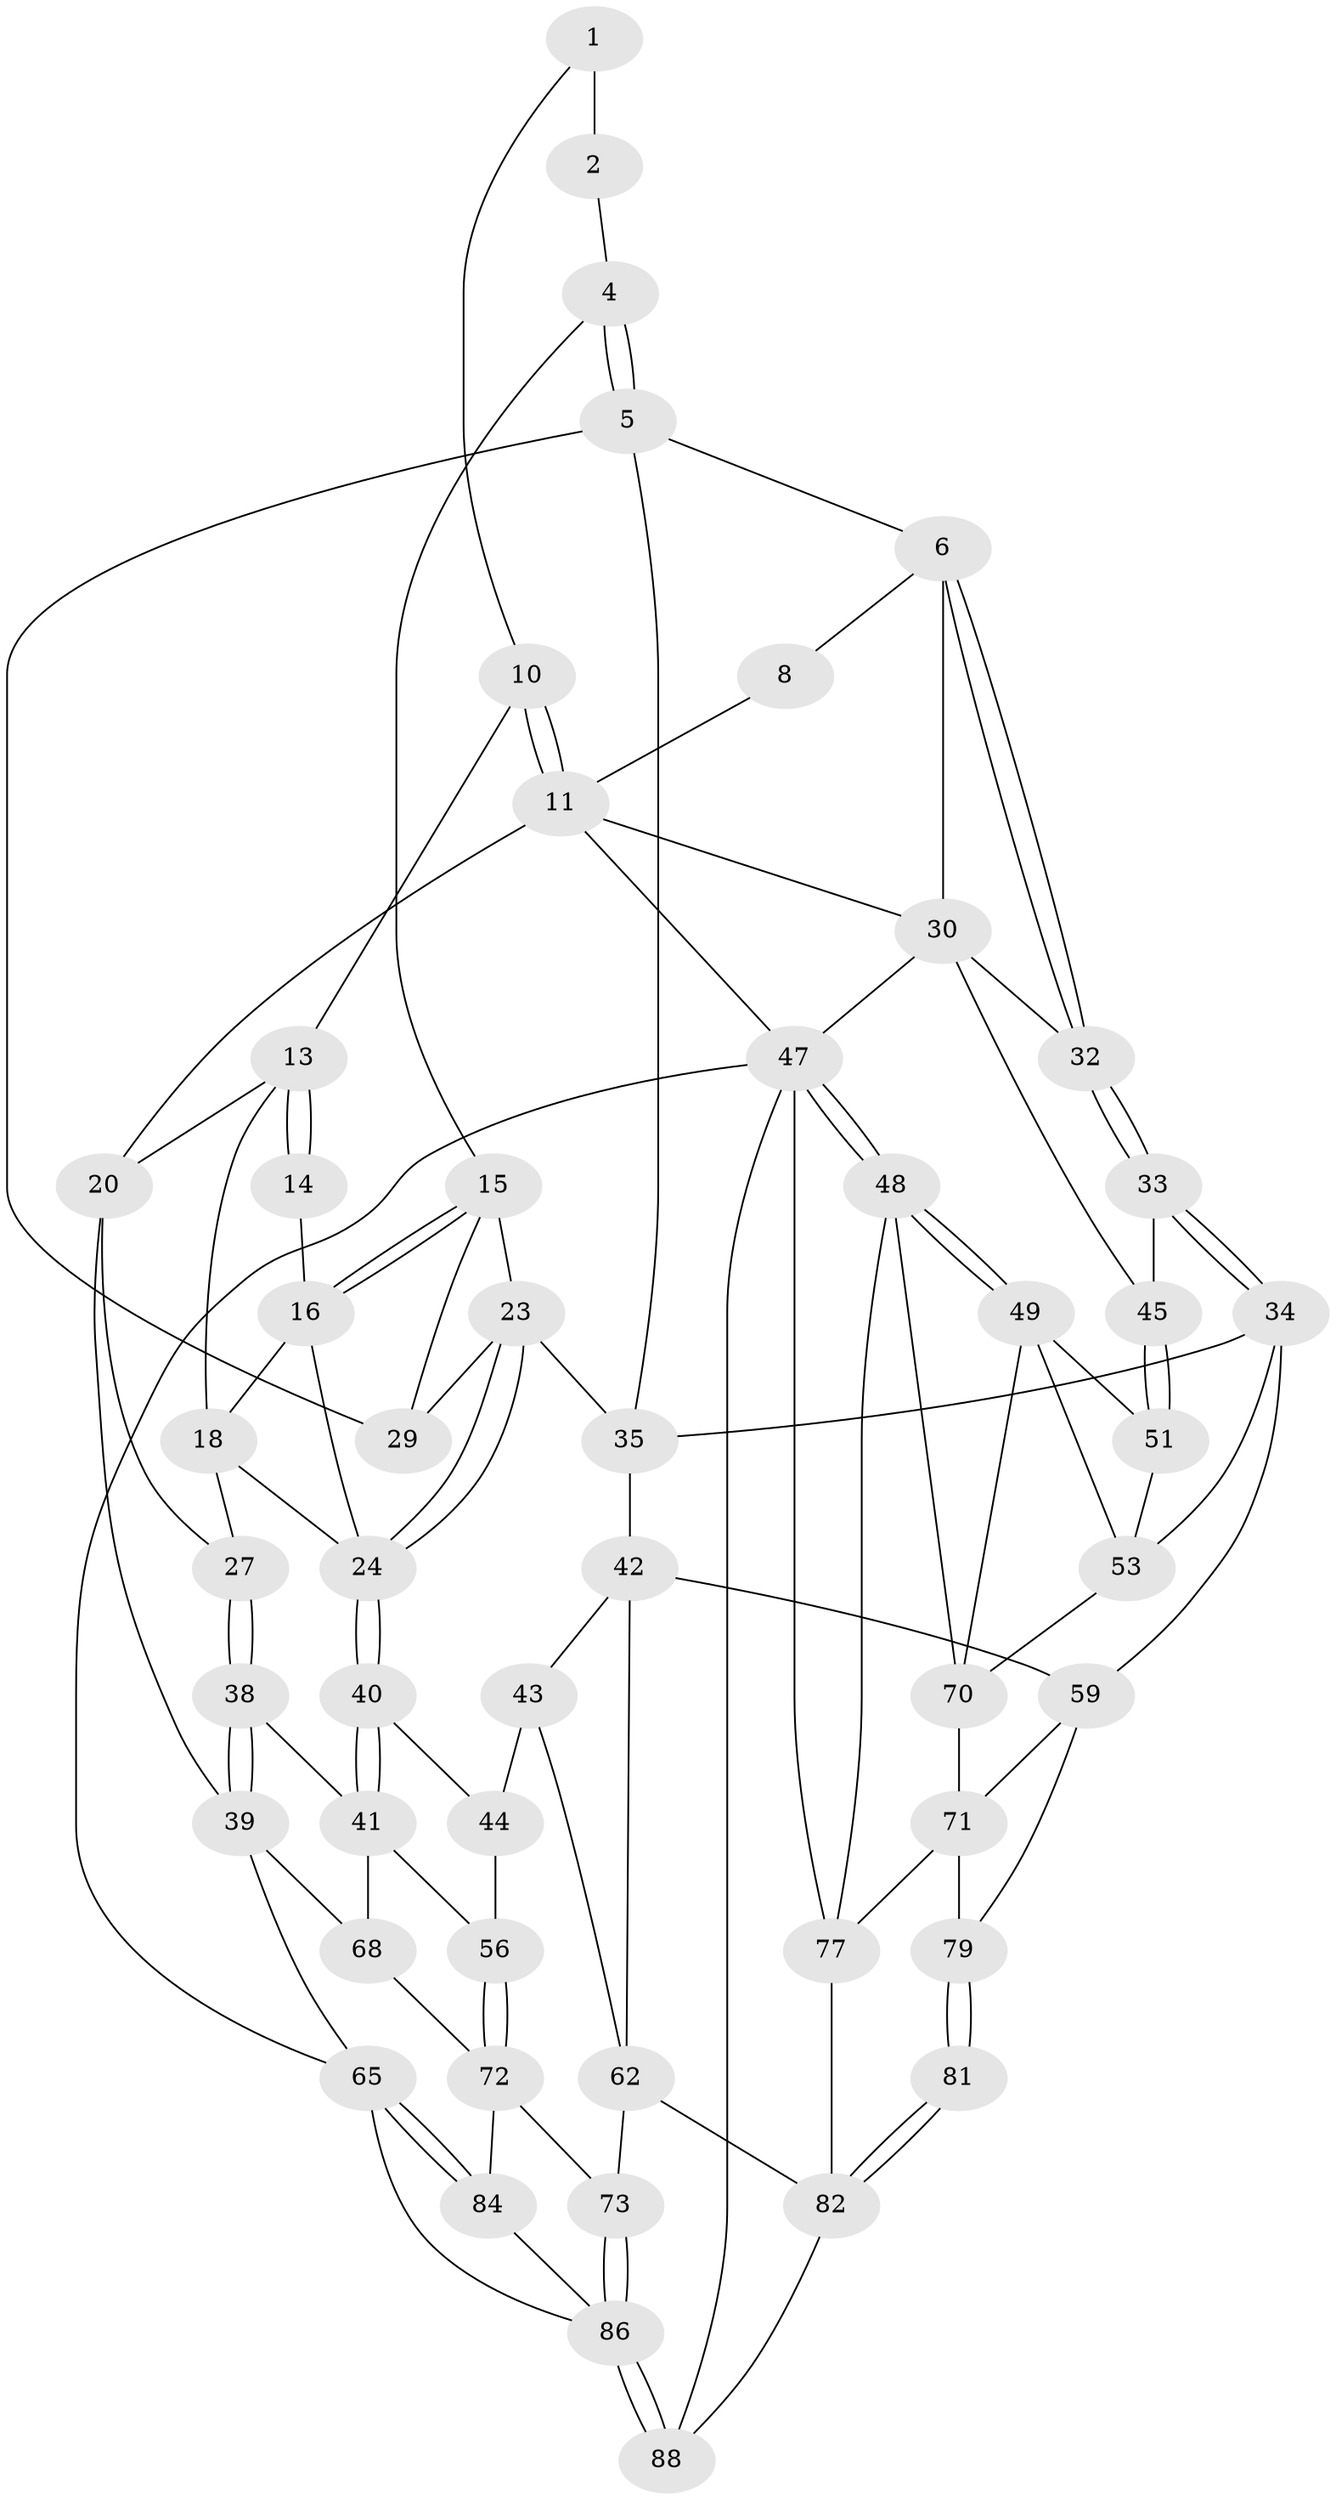 // original degree distribution, {3: 0.03409090909090909, 5: 0.5113636363636364, 4: 0.22727272727272727, 6: 0.22727272727272727}
// Generated by graph-tools (version 1.1) at 2025/12/02/27/25 16:12:00]
// undirected, 52 vertices, 113 edges
graph export_dot {
graph [start="1"]
  node [color=gray90,style=filled];
  1 [pos="+0.19434984966313762+0",super="+9"];
  2 [pos="+0.32037791976803764+0.08283923450180197",super="+3"];
  4 [pos="+0.45511613749648067+0.07992546076045855"];
  5 [pos="+0.6755343845583529+0",super="+28"];
  6 [pos="+0.6787648320681947+0",super="+7"];
  8 [pos="+0.028337418913670212+0"];
  10 [pos="+0.18513804287998634+0.1573949755374019"];
  11 [pos="+0+0.019502347037864895",super="+12"];
  13 [pos="+0.1965706706287638+0.19141405189244906",super="+19"];
  14 [pos="+0.2973354481205777+0.16566604252433645"];
  15 [pos="+0.37475684407610377+0.23615623393502574",super="+22"];
  16 [pos="+0.3088576068023863+0.22582939020930357",super="+17"];
  18 [pos="+0.22809041486870824+0.23629558637876438",super="+26"];
  20 [pos="+0.12568535120215518+0.2763763715169297",super="+21"];
  23 [pos="+0.383118739594792+0.3415809950929407",super="+37"];
  24 [pos="+0.3648179147987231+0.39072923438963914",super="+25"];
  27 [pos="+0.16760697013083187+0.35832432248109536"];
  29 [pos="+0.5422669237929808+0.19487606348935874"];
  30 [pos="+1+0",super="+31"];
  32 [pos="+0.8015652106779027+0.3599729294443844"];
  33 [pos="+0.7647095378759957+0.4507041499173813"];
  34 [pos="+0.7361506444984157+0.45896840344505074",super="+54"];
  35 [pos="+0.6240477285349451+0.4388593947832796",super="+36"];
  38 [pos="+0.13426686556124737+0.47825082637386757"];
  39 [pos="+0+0.41198156352998566",super="+64"];
  40 [pos="+0.36939421026965324+0.4159408443594793"];
  41 [pos="+0.16594723747801113+0.5049828228138126",super="+57"];
  42 [pos="+0.6206745237553322+0.4410952938543323",super="+61"];
  43 [pos="+0.5895911968068128+0.4495401549145149",super="+58"];
  44 [pos="+0.40400393104085486+0.44824022955062276",super="+55"];
  45 [pos="+1+0.19114263911409887",super="+46"];
  47 [pos="+1+1",super="+67"];
  48 [pos="+1+1",super="+76"];
  49 [pos="+1+0.9537880439667858",super="+50"];
  51 [pos="+1+0.5134630627107964",super="+52"];
  53 [pos="+0.8750370682940847+0.6338795656775372",super="+69"];
  56 [pos="+0.3148524235622558+0.6334104264352303"];
  59 [pos="+0.6734898521353889+0.7218488027835579",super="+60"];
  62 [pos="+0.5024139961574964+0.7578073676464965",super="+63"];
  65 [pos="+0+0.773254908700416",super="+66"];
  68 [pos="+0.13137491956386657+0.6404502429373177"];
  70 [pos="+0.8890350681586245+0.7217376418720608",super="+75"];
  71 [pos="+0.7506103013505777+0.7433459647033851",super="+78"];
  72 [pos="+0.18915467141045106+0.7773926058066563",super="+74"];
  73 [pos="+0.2598804528621104+0.8784391405725827"];
  77 [pos="+0.8560124161247344+0.8618816438070578",super="+85"];
  79 [pos="+0.8068899603060243+0.8552948095122911",super="+80"];
  81 [pos="+0.6952688365028468+0.9638316133264588"];
  82 [pos="+0.6443572854074247+1",super="+83"];
  84 [pos="+0.026160916529972652+0.8091683375040141"];
  86 [pos="+0.25135722369837515+1",super="+87"];
  88 [pos="+0.30068246932878256+1"];
  1 -- 2 [weight=2];
  1 -- 10;
  2 -- 4;
  4 -- 5;
  4 -- 5;
  4 -- 15;
  5 -- 6;
  5 -- 29;
  5 -- 35;
  6 -- 32;
  6 -- 32;
  6 -- 8;
  6 -- 30;
  8 -- 11;
  10 -- 11;
  10 -- 11;
  10 -- 13;
  11 -- 20;
  11 -- 30;
  11 -- 47;
  13 -- 14;
  13 -- 14;
  13 -- 18;
  13 -- 20;
  14 -- 16;
  15 -- 16;
  15 -- 16;
  15 -- 23;
  15 -- 29;
  16 -- 24;
  16 -- 18;
  18 -- 24;
  18 -- 27;
  20 -- 27;
  20 -- 39;
  23 -- 24;
  23 -- 24;
  23 -- 35;
  23 -- 29;
  24 -- 40;
  24 -- 40;
  27 -- 38;
  27 -- 38;
  30 -- 47;
  30 -- 32;
  30 -- 45;
  32 -- 33;
  32 -- 33;
  33 -- 34;
  33 -- 34;
  33 -- 45;
  34 -- 35;
  34 -- 59;
  34 -- 53;
  35 -- 42;
  38 -- 39;
  38 -- 39;
  38 -- 41;
  39 -- 65;
  39 -- 68;
  40 -- 41;
  40 -- 41;
  40 -- 44;
  41 -- 56;
  41 -- 68;
  42 -- 43;
  42 -- 62;
  42 -- 59;
  43 -- 44 [weight=2];
  43 -- 62;
  44 -- 56;
  45 -- 51 [weight=2];
  45 -- 51;
  47 -- 48;
  47 -- 48;
  47 -- 88;
  47 -- 65;
  47 -- 77;
  48 -- 49;
  48 -- 49;
  48 -- 77;
  48 -- 70;
  49 -- 51;
  49 -- 70;
  49 -- 53;
  51 -- 53;
  53 -- 70;
  56 -- 72;
  56 -- 72;
  59 -- 71;
  59 -- 79;
  62 -- 82;
  62 -- 73;
  65 -- 84;
  65 -- 84;
  65 -- 86;
  68 -- 72;
  70 -- 71;
  71 -- 77;
  71 -- 79;
  72 -- 73;
  72 -- 84;
  73 -- 86;
  73 -- 86;
  77 -- 82;
  79 -- 81 [weight=2];
  79 -- 81;
  81 -- 82;
  81 -- 82;
  82 -- 88;
  84 -- 86;
  86 -- 88;
  86 -- 88;
}
